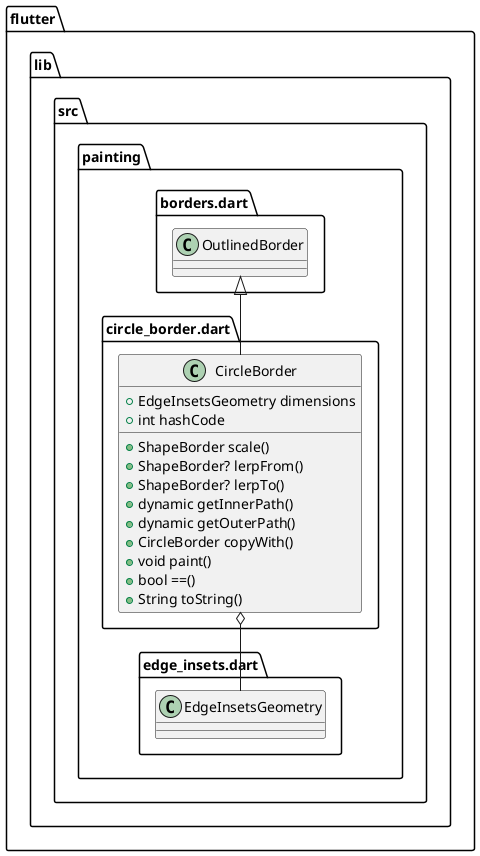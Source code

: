 @startuml
set namespaceSeparator ::

class "flutter::lib::src::painting::circle_border.dart::CircleBorder" {
  +EdgeInsetsGeometry dimensions
  +int hashCode
  +ShapeBorder scale()
  +ShapeBorder? lerpFrom()
  +ShapeBorder? lerpTo()
  +dynamic getInnerPath()
  +dynamic getOuterPath()
  +CircleBorder copyWith()
  +void paint()
  +bool ==()
  +String toString()
}

"flutter::lib::src::painting::circle_border.dart::CircleBorder" o-- "flutter::lib::src::painting::edge_insets.dart::EdgeInsetsGeometry"
"flutter::lib::src::painting::borders.dart::OutlinedBorder" <|-- "flutter::lib::src::painting::circle_border.dart::CircleBorder"


@enduml